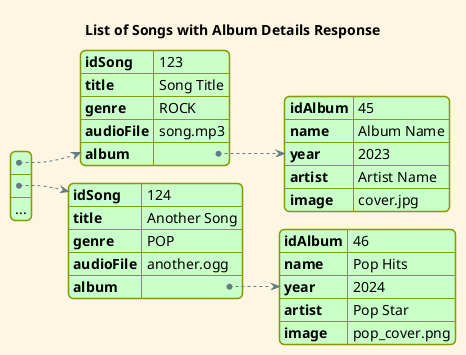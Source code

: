 @startjson
title List of Songs with Album Details Response
!theme sunlust

[
  {
    "idSong": 123,
    "title": "Song Title",
    "genre": "ROCK",
    "audioFile": "song.mp3",
    "album": {
      "idAlbum": 45,
      "name": "Album Name",
      "year": 2023,
      "artist": "Artist Name",
      "image": "cover.jpg"
    }
  },
  {
    "idSong": 124,
    "title": "Another Song",
    "genre": "POP",
    "audioFile": "another.ogg",
    "album": {
      "idAlbum": 46,
      "name": "Pop Hits",
      "year": 2024,
      "artist": "Pop Star",
      "image": "pop_cover.png"
    }
  },
  "..."
]
@endjson
